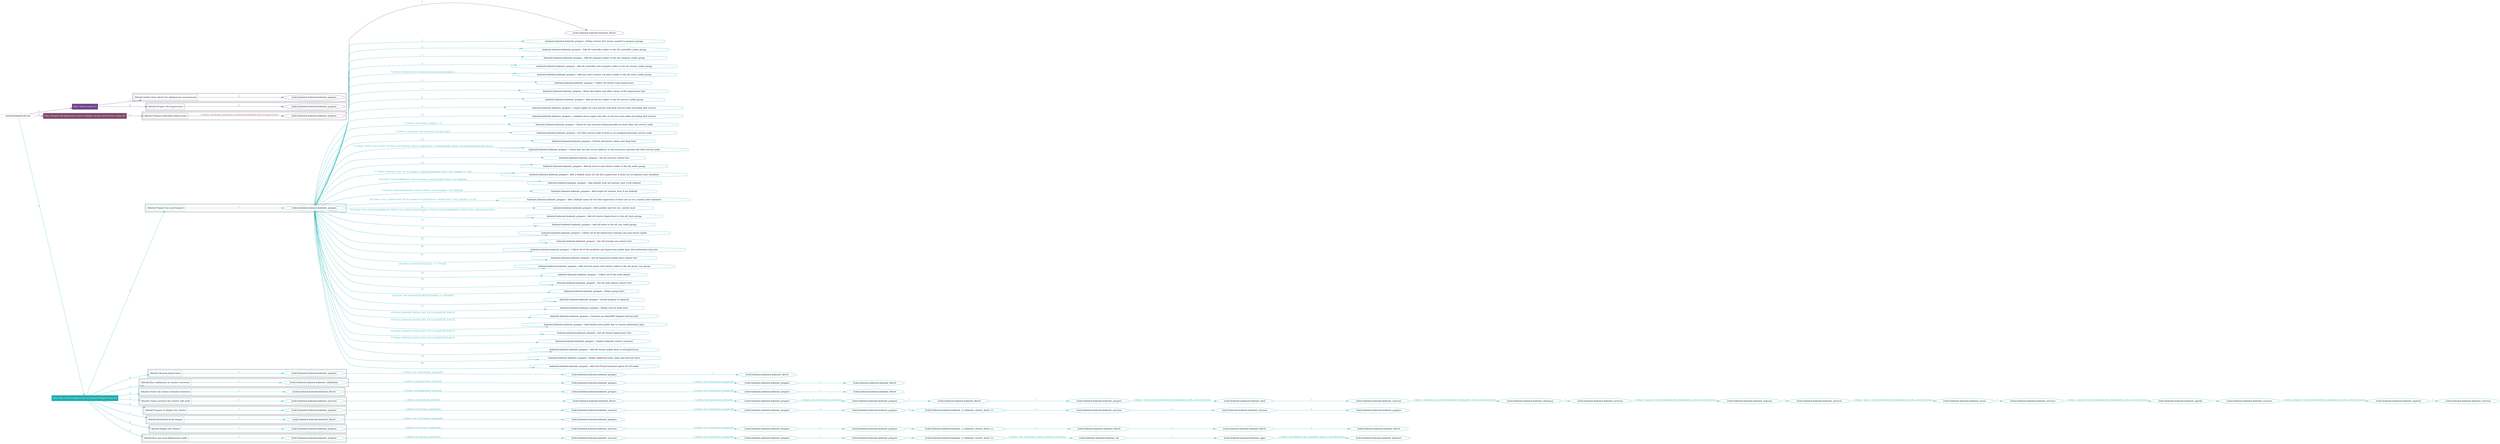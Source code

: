 digraph {
	graph [concentrate=true ordering=in rankdir=LR ratio=fill]
	edge [esep=5 sep=10]
	"kubeinit/playbook.yml" [id=root_node style=dotted]
	play_8d98dbed [label="Play: Initial setup (1)" color="#704389" fontcolor="#ffffff" id=play_8d98dbed shape=box style=filled tooltip=localhost]
	"kubeinit/playbook.yml" -> play_8d98dbed [label="1 " color="#704389" fontcolor="#704389" id=edge_5c8c8601 labeltooltip="1 " tooltip="1 "]
	subgraph "kubeinit.kubeinit.kubeinit_prepare" {
		role_be135ffc [label="[role] kubeinit.kubeinit.kubeinit_prepare" color="#704389" id=role_be135ffc tooltip="kubeinit.kubeinit.kubeinit_prepare"]
	}
	subgraph "kubeinit.kubeinit.kubeinit_prepare" {
		role_037414aa [label="[role] kubeinit.kubeinit.kubeinit_prepare" color="#704389" id=role_037414aa tooltip="kubeinit.kubeinit.kubeinit_prepare"]
	}
	subgraph "Play: Initial setup (1)" {
		play_8d98dbed -> block_7a3b5a49 [label=1 color="#704389" fontcolor="#704389" id=edge_d7f34fc8 labeltooltip=1 tooltip=1]
		subgraph cluster_block_7a3b5a49 {
			block_7a3b5a49 [label="[block] Gather facts about the deployment environment" color="#704389" id=block_7a3b5a49 labeltooltip="Gather facts about the deployment environment" shape=box tooltip="Gather facts about the deployment environment"]
			block_7a3b5a49 -> role_be135ffc [label="1 " color="#704389" fontcolor="#704389" id=edge_f761cebc labeltooltip="1 " tooltip="1 "]
		}
		play_8d98dbed -> block_e4ccd9d8 [label=2 color="#704389" fontcolor="#704389" id=edge_771ed66c labeltooltip=2 tooltip=2]
		subgraph cluster_block_e4ccd9d8 {
			block_e4ccd9d8 [label="[block] Prepare the hypervisors" color="#704389" id=block_e4ccd9d8 labeltooltip="Prepare the hypervisors" shape=box tooltip="Prepare the hypervisors"]
			block_e4ccd9d8 -> role_037414aa [label="1 " color="#704389" fontcolor="#704389" id=edge_73d48e00 labeltooltip="1 " tooltip="1 "]
		}
	}
	play_45ca725b [label="Play: Prepare all hypervisor hosts to deploy service and cluster nodes (0)" color="#83496c" fontcolor="#ffffff" id=play_45ca725b shape=box style=filled tooltip="Play: Prepare all hypervisor hosts to deploy service and cluster nodes (0)"]
	"kubeinit/playbook.yml" -> play_45ca725b [label="2 " color="#83496c" fontcolor="#83496c" id=edge_fc6b2bfb labeltooltip="2 " tooltip="2 "]
	subgraph "kubeinit.kubeinit.kubeinit_libvirt" {
		role_cb87c085 [label="[role] kubeinit.kubeinit.kubeinit_libvirt" color="#83496c" id=role_cb87c085 tooltip="kubeinit.kubeinit.kubeinit_libvirt"]
	}
	subgraph "kubeinit.kubeinit.kubeinit_prepare" {
		role_be77a83b [label="[role] kubeinit.kubeinit.kubeinit_prepare" color="#83496c" id=role_be77a83b tooltip="kubeinit.kubeinit.kubeinit_prepare"]
		role_be77a83b -> role_cb87c085 [label="1 " color="#83496c" fontcolor="#83496c" id=edge_a68fd7cc labeltooltip="1 " tooltip="1 "]
	}
	subgraph "Play: Prepare all hypervisor hosts to deploy service and cluster nodes (0)" {
		play_45ca725b -> block_168b82dc [label=1 color="#83496c" fontcolor="#83496c" id=edge_28498991 labeltooltip=1 tooltip=1]
		subgraph cluster_block_168b82dc {
			block_168b82dc [label="[block] Prepare individual hypervisors" color="#83496c" id=block_168b82dc labeltooltip="Prepare individual hypervisors" shape=box tooltip="Prepare individual hypervisors"]
			block_168b82dc -> role_be77a83b [label="1 [when: inventory_hostname in hostvars['kubeinit-facts'].hypervisors]" color="#83496c" fontcolor="#83496c" id=edge_187b4c59 labeltooltip="1 [when: inventory_hostname in hostvars['kubeinit-facts'].hypervisors]" tooltip="1 [when: inventory_hostname in hostvars['kubeinit-facts'].hypervisors]"]
		}
	}
	play_22281683 [label="Play: Run cluster deployment on prepared hypervisors (1)" color="#1eaeae" fontcolor="#ffffff" id=play_22281683 shape=box style=filled tooltip=localhost]
	"kubeinit/playbook.yml" -> play_22281683 [label="3 " color="#1eaeae" fontcolor="#1eaeae" id=edge_59ca9156 labeltooltip="3 " tooltip="3 "]
	subgraph "kubeinit.kubeinit.kubeinit_prepare" {
		role_39c6ff7a [label="[role] kubeinit.kubeinit.kubeinit_prepare" color="#1eaeae" id=role_39c6ff7a tooltip="kubeinit.kubeinit.kubeinit_prepare"]
		task_a837a8ef [label="kubeinit.kubeinit.kubeinit_prepare : Define cluster fact names needed to prepare groups" color="#1eaeae" id=task_a837a8ef shape=octagon tooltip="kubeinit.kubeinit.kubeinit_prepare : Define cluster fact names needed to prepare groups"]
		role_39c6ff7a -> task_a837a8ef [label="1 " color="#1eaeae" fontcolor="#1eaeae" id=edge_3a184f9d labeltooltip="1 " tooltip="1 "]
		task_9d564392 [label="kubeinit.kubeinit.kubeinit_prepare : Add all controller nodes to the all_controller_nodes group" color="#1eaeae" id=task_9d564392 shape=octagon tooltip="kubeinit.kubeinit.kubeinit_prepare : Add all controller nodes to the all_controller_nodes group"]
		role_39c6ff7a -> task_9d564392 [label="2 " color="#1eaeae" fontcolor="#1eaeae" id=edge_948442ee labeltooltip="2 " tooltip="2 "]
		task_2c0b2155 [label="kubeinit.kubeinit.kubeinit_prepare : Add all compute nodes to the all_compute_nodes group" color="#1eaeae" id=task_2c0b2155 shape=octagon tooltip="kubeinit.kubeinit.kubeinit_prepare : Add all compute nodes to the all_compute_nodes group"]
		role_39c6ff7a -> task_2c0b2155 [label="3 " color="#1eaeae" fontcolor="#1eaeae" id=edge_c587c29e labeltooltip="3 " tooltip="3 "]
		task_4918ccb9 [label="kubeinit.kubeinit.kubeinit_prepare : Add all controller and compute nodes to the all_cluster_nodes group" color="#1eaeae" id=task_4918ccb9 shape=octagon tooltip="kubeinit.kubeinit.kubeinit_prepare : Add all controller and compute nodes to the all_cluster_nodes group"]
		role_39c6ff7a -> task_4918ccb9 [label="4 " color="#1eaeae" fontcolor="#1eaeae" id=edge_41e16556 labeltooltip="4 " tooltip="4 "]
		task_b28c17ee [label="kubeinit.kubeinit.kubeinit_prepare : Add any extra cluster vm guest nodes to the all_extra_nodes group" color="#1eaeae" id=task_b28c17ee shape=octagon tooltip="kubeinit.kubeinit.kubeinit_prepare : Add any extra cluster vm guest nodes to the all_extra_nodes group"]
		role_39c6ff7a -> task_b28c17ee [label="5 [when: kubeinit_cluster_distro in hostvars[item].distro]" color="#1eaeae" fontcolor="#1eaeae" id=edge_c3e4227e labeltooltip="5 [when: kubeinit_cluster_distro in hostvars[item].distro]" tooltip="5 [when: kubeinit_cluster_distro in hostvars[item].distro]"]
		task_3bfa7998 [label="kubeinit.kubeinit.kubeinit_prepare : Collect all cluster node hypervisors" color="#1eaeae" id=task_3bfa7998 shape=octagon tooltip="kubeinit.kubeinit.kubeinit_prepare : Collect all cluster node hypervisors"]
		role_39c6ff7a -> task_3bfa7998 [label="6 " color="#1eaeae" fontcolor="#1eaeae" id=edge_78ca0b8a labeltooltip="6 " tooltip="6 "]
		task_dc16b2ce [label="kubeinit.kubeinit.kubeinit_prepare : Show the before and after values of the hypervisors fact" color="#1eaeae" id=task_dc16b2ce shape=octagon tooltip="kubeinit.kubeinit.kubeinit_prepare : Show the before and after values of the hypervisors fact"]
		role_39c6ff7a -> task_dc16b2ce [label="7 " color="#1eaeae" fontcolor="#1eaeae" id=edge_942795aa labeltooltip="7 " tooltip="7 "]
		task_10d85d18 [label="kubeinit.kubeinit.kubeinit_prepare : Add all service nodes to the all_service_nodes group" color="#1eaeae" id=task_10d85d18 shape=octagon tooltip="kubeinit.kubeinit.kubeinit_prepare : Add all service nodes to the all_service_nodes group"]
		role_39c6ff7a -> task_10d85d18 [label="8 " color="#1eaeae" fontcolor="#1eaeae" id=edge_766de30f labeltooltip="8 " tooltip="8 "]
		task_4320040b [label="kubeinit.kubeinit.kubeinit_prepare : Create tuples for each service and each service node providing that service" color="#1eaeae" id=task_4320040b shape=octagon tooltip="kubeinit.kubeinit.kubeinit_prepare : Create tuples for each service and each service node providing that service"]
		role_39c6ff7a -> task_4320040b [label="9 " color="#1eaeae" fontcolor="#1eaeae" id=edge_925ee776 labeltooltip="9 " tooltip="9 "]
		task_6f90cf91 [label="kubeinit.kubeinit.kubeinit_prepare : Combine those tuples into dict of services and nodes providing that service" color="#1eaeae" id=task_6f90cf91 shape=octagon tooltip="kubeinit.kubeinit.kubeinit_prepare : Combine those tuples into dict of services and nodes providing that service"]
		role_39c6ff7a -> task_6f90cf91 [label="10 " color="#1eaeae" fontcolor="#1eaeae" id=edge_1bf8e81a labeltooltip="10 " tooltip="10 "]
		task_4bc0761d [label="kubeinit.kubeinit.kubeinit_prepare : Check for any services being provided on more than one service node" color="#1eaeae" id=task_4bc0761d shape=octagon tooltip="kubeinit.kubeinit.kubeinit_prepare : Check for any services being provided on more than one service node"]
		role_39c6ff7a -> task_4bc0761d [label="11 [when: item.value | length > 1]" color="#1eaeae" fontcolor="#1eaeae" id=edge_3c83b420 labeltooltip="11 [when: item.value | length > 1]" tooltip="11 [when: item.value | length > 1]"]
		task_0a60450d [label="kubeinit.kubeinit.kubeinit_prepare : Use first service node if there is no assigned provision service node" color="#1eaeae" id=task_0a60450d shape=octagon tooltip="kubeinit.kubeinit.kubeinit_prepare : Use first service node if there is no assigned provision service node"]
		role_39c6ff7a -> task_0a60450d [label="12 [when: 'provision' not in cluster_services_dict]" color="#1eaeae" fontcolor="#1eaeae" id=edge_9a0d6955 labeltooltip="12 [when: 'provision' not in cluster_services_dict]" tooltip="12 [when: 'provision' not in cluster_services_dict]"]
		task_a615a5a3 [label="kubeinit.kubeinit.kubeinit_prepare : Flatten dictionary values into final form" color="#1eaeae" id=task_a615a5a3 shape=octagon tooltip="kubeinit.kubeinit.kubeinit_prepare : Flatten dictionary values into final form"]
		role_39c6ff7a -> task_a615a5a3 [label="13 " color="#1eaeae" fontcolor="#1eaeae" id=edge_04a7176b labeltooltip="13 " tooltip="13 "]
		task_ffab2c15 [label="kubeinit.kubeinit.kubeinit_prepare : Check that the dns server address in the inventory matches the bind service node" color="#1eaeae" id=task_ffab2c15 shape=octagon tooltip="kubeinit.kubeinit.kubeinit_prepare : Check that the dns server address in the inventory matches the bind service node"]
		role_39c6ff7a -> task_ffab2c15 [label="14 [when: 'bind' in all_cluster_services and kubeinit_cluster_nameserver != hostvars[all_cluster_services['bind']].ansible_host]" color="#1eaeae" fontcolor="#1eaeae" id=edge_0ef3a467 labeltooltip="14 [when: 'bind' in all_cluster_services and kubeinit_cluster_nameserver != hostvars[all_cluster_services['bind']].ansible_host]" tooltip="14 [when: 'bind' in all_cluster_services and kubeinit_cluster_nameserver != hostvars[all_cluster_services['bind']].ansible_host]"]
		task_3bf5867a [label="kubeinit.kubeinit.kubeinit_prepare : Set all services cluster fact" color="#1eaeae" id=task_3bf5867a shape=octagon tooltip="kubeinit.kubeinit.kubeinit_prepare : Set all services cluster fact"]
		role_39c6ff7a -> task_3bf5867a [label="15 " color="#1eaeae" fontcolor="#1eaeae" id=edge_ff578b4f labeltooltip="15 " tooltip="15 "]
		task_68d2b24b [label="kubeinit.kubeinit.kubeinit_prepare : Add all service and cluster nodes to the all_nodes group" color="#1eaeae" id=task_68d2b24b shape=octagon tooltip="kubeinit.kubeinit.kubeinit_prepare : Add all service and cluster nodes to the all_nodes group"]
		role_39c6ff7a -> task_68d2b24b [label="16 " color="#1eaeae" fontcolor="#1eaeae" id=edge_9f368aca labeltooltip="16 " tooltip="16 "]
		task_46ea7eb2 [label="kubeinit.kubeinit.kubeinit_prepare : Add a default entry for the first hypervisor if there are no bastion_host members" color="#1eaeae" id=task_46ea7eb2 shape=octagon tooltip="kubeinit.kubeinit.kubeinit_prepare : Add a default entry for the first hypervisor if there are no bastion_host members"]
		role_39c6ff7a -> task_46ea7eb2 [label="17 [when: ('bastion_host' not in groups) or ((groups['bastion_host'] | list | length) == 0)]" color="#1eaeae" fontcolor="#1eaeae" id=edge_841dd7b4 labeltooltip="17 [when: ('bastion_host' not in groups) or ((groups['bastion_host'] | list | length) == 0)]" tooltip="17 [when: ('bastion_host' not in groups) or ((groups['bastion_host'] | list | length) == 0)]"]
		task_03fb1f4c [label="kubeinit.kubeinit.kubeinit_prepare : Add ansible_host for bastion_host if not defined" color="#1eaeae" id=task_03fb1f4c shape=octagon tooltip="kubeinit.kubeinit.kubeinit_prepare : Add ansible_host for bastion_host if not defined"]
		role_39c6ff7a -> task_03fb1f4c [label="18 [when: hostvars[kubeinit_cluster_bastion_name].ansible_host is not defined]" color="#1eaeae" fontcolor="#1eaeae" id=edge_7ceeb856 labeltooltip="18 [when: hostvars[kubeinit_cluster_bastion_name].ansible_host is not defined]" tooltip="18 [when: hostvars[kubeinit_cluster_bastion_name].ansible_host is not defined]"]
		task_20ed2bf3 [label="kubeinit.kubeinit.kubeinit_prepare : Add target for bastion_host if not defined" color="#1eaeae" id=task_20ed2bf3 shape=octagon tooltip="kubeinit.kubeinit.kubeinit_prepare : Add target for bastion_host if not defined"]
		role_39c6ff7a -> task_20ed2bf3 [label="19 [when: hostvars[kubeinit_cluster_bastion_name].target is not defined]" color="#1eaeae" fontcolor="#1eaeae" id=edge_98f4bfce labeltooltip="19 [when: hostvars[kubeinit_cluster_bastion_name].target is not defined]" tooltip="19 [when: hostvars[kubeinit_cluster_bastion_name].target is not defined]"]
		task_6d020d17 [label="kubeinit.kubeinit.kubeinit_prepare : Add a default entry for the first hypervisor if there are no ovn_central_host members" color="#1eaeae" id=task_6d020d17 shape=octagon tooltip="kubeinit.kubeinit.kubeinit_prepare : Add a default entry for the first hypervisor if there are no ovn_central_host members"]
		role_39c6ff7a -> task_6d020d17 [label="20 [when: ('ovn_central_host' not in groups) or ((groups['ovn_central_host'] | list | length) == 0)]" color="#1eaeae" fontcolor="#1eaeae" id=edge_de20d37d labeltooltip="20 [when: ('ovn_central_host' not in groups) or ((groups['ovn_central_host'] | list | length) == 0)]" tooltip="20 [when: ('ovn_central_host' not in groups) or ((groups['ovn_central_host'] | list | length) == 0)]"]
		task_d4e17b38 [label="kubeinit.kubeinit.kubeinit_prepare : Add ansible_host for ovn_central_host" color="#1eaeae" id=task_d4e17b38 shape=octagon tooltip="kubeinit.kubeinit.kubeinit_prepare : Add ansible_host for ovn_central_host"]
		role_39c6ff7a -> task_d4e17b38 [label="21 " color="#1eaeae" fontcolor="#1eaeae" id=edge_0b71a9da labeltooltip="21 " tooltip="21 "]
		task_ac223a9d [label="kubeinit.kubeinit.kubeinit_prepare : Add all cluster hypervisors to the all_hosts group" color="#1eaeae" id=task_ac223a9d shape=octagon tooltip="kubeinit.kubeinit.kubeinit_prepare : Add all cluster hypervisors to the all_hosts group"]
		role_39c6ff7a -> task_ac223a9d [label="22 [when: item in hostvars[kubeinit_cluster_ovn_central_name].target or item in hostvars[kubeinit_cluster_facts_name].hypervisors
]" color="#1eaeae" fontcolor="#1eaeae" id=edge_1dfd006d labeltooltip="22 [when: item in hostvars[kubeinit_cluster_ovn_central_name].target or item in hostvars[kubeinit_cluster_facts_name].hypervisors
]" tooltip="22 [when: item in hostvars[kubeinit_cluster_ovn_central_name].target or item in hostvars[kubeinit_cluster_facts_name].hypervisors
]"]
		task_c1f0ffb1 [label="kubeinit.kubeinit.kubeinit_prepare : Add all hosts to the all_ovn_hosts group" color="#1eaeae" id=task_c1f0ffb1 shape=octagon tooltip="kubeinit.kubeinit.kubeinit_prepare : Add all hosts to the all_ovn_hosts group"]
		role_39c6ff7a -> task_c1f0ffb1 [label="23 " color="#1eaeae" fontcolor="#1eaeae" id=edge_9d5b7f68 labeltooltip="23 " tooltip="23 "]
		task_b0199449 [label="kubeinit.kubeinit.kubeinit_prepare : Collect all of the hypervisor running vms into hv/vm tuples" color="#1eaeae" id=task_b0199449 shape=octagon tooltip="kubeinit.kubeinit.kubeinit_prepare : Collect all of the hypervisor running vms into hv/vm tuples"]
		role_39c6ff7a -> task_b0199449 [label="24 " color="#1eaeae" fontcolor="#1eaeae" id=edge_072596fc labeltooltip="24 " tooltip="24 "]
		task_bb08f935 [label="kubeinit.kubeinit.kubeinit_prepare : Set all running vms cluster fact" color="#1eaeae" id=task_bb08f935 shape=octagon tooltip="kubeinit.kubeinit.kubeinit_prepare : Set all running vms cluster fact"]
		role_39c6ff7a -> task_bb08f935 [label="25 " color="#1eaeae" fontcolor="#1eaeae" id=edge_272749fc labeltooltip="25 " tooltip="25 "]
		task_57d1b782 [label="kubeinit.kubeinit.kubeinit_prepare : Collect all of the localhost and hypervisor public keys into authorized_keys list" color="#1eaeae" id=task_57d1b782 shape=octagon tooltip="kubeinit.kubeinit.kubeinit_prepare : Collect all of the localhost and hypervisor public keys into authorized_keys list"]
		role_39c6ff7a -> task_57d1b782 [label="26 " color="#1eaeae" fontcolor="#1eaeae" id=edge_71e2b267 labeltooltip="26 " tooltip="26 "]
		task_6fb0af0a [label="kubeinit.kubeinit.kubeinit_prepare : Set all hypervisor public keys cluster fact" color="#1eaeae" id=task_6fb0af0a shape=octagon tooltip="kubeinit.kubeinit.kubeinit_prepare : Set all hypervisor public keys cluster fact"]
		role_39c6ff7a -> task_6fb0af0a [label="27 " color="#1eaeae" fontcolor="#1eaeae" id=edge_152f673d labeltooltip="27 " tooltip="27 "]
		task_1b45f291 [label="kubeinit.kubeinit.kubeinit_prepare : Add services guest and cluster nodes to the all_guest_vms group" color="#1eaeae" id=task_1b45f291 shape=octagon tooltip="kubeinit.kubeinit.kubeinit_prepare : Add services guest and cluster nodes to the all_guest_vms group"]
		role_39c6ff7a -> task_1b45f291 [label="28 [when: hostvars[item].type == 'virtual']" color="#1eaeae" fontcolor="#1eaeae" id=edge_8341806b labeltooltip="28 [when: hostvars[item].type == 'virtual']" tooltip="28 [when: hostvars[item].type == 'virtual']"]
		task_b7be231f [label="kubeinit.kubeinit.kubeinit_prepare : Collect all of the node aliases" color="#1eaeae" id=task_b7be231f shape=octagon tooltip="kubeinit.kubeinit.kubeinit_prepare : Collect all of the node aliases"]
		role_39c6ff7a -> task_b7be231f [label="29 " color="#1eaeae" fontcolor="#1eaeae" id=edge_22f0529e labeltooltip="29 " tooltip="29 "]
		task_cc92db36 [label="kubeinit.kubeinit.kubeinit_prepare : Set all node aliases cluster fact" color="#1eaeae" id=task_cc92db36 shape=octagon tooltip="kubeinit.kubeinit.kubeinit_prepare : Set all node aliases cluster fact"]
		role_39c6ff7a -> task_cc92db36 [label="30 " color="#1eaeae" fontcolor="#1eaeae" id=edge_10ca3e4d labeltooltip="30 " tooltip="30 "]
		task_22f0528e [label="kubeinit.kubeinit.kubeinit_prepare : Define group facts" color="#1eaeae" id=task_22f0528e shape=octagon tooltip="kubeinit.kubeinit.kubeinit_prepare : Define group facts"]
		role_39c6ff7a -> task_22f0528e [label="31 " color="#1eaeae" fontcolor="#1eaeae" id=edge_78856cc8 labeltooltip="31 " tooltip="31 "]
		task_151f3525 [label="kubeinit.kubeinit.kubeinit_prepare : Install podman if required" color="#1eaeae" id=task_151f3525 shape=octagon tooltip="kubeinit.kubeinit.kubeinit_prepare : Install podman if required"]
		role_39c6ff7a -> task_151f3525 [label="32 [when: not hostvars['localhost'].podman_is_installed]" color="#1eaeae" fontcolor="#1eaeae" id=edge_f2a2b4de labeltooltip="32 [when: not hostvars['localhost'].podman_is_installed]" tooltip="32 [when: not hostvars['localhost'].podman_is_installed]"]
		task_a7d30d01 [label="kubeinit.kubeinit.kubeinit_prepare : Define service node facts" color="#1eaeae" id=task_a7d30d01 shape=octagon tooltip="kubeinit.kubeinit.kubeinit_prepare : Define service node facts"]
		role_39c6ff7a -> task_a7d30d01 [label="33 " color="#1eaeae" fontcolor="#1eaeae" id=edge_55e29e2e labeltooltip="33 " tooltip="33 "]
		task_54e14b60 [label="kubeinit.kubeinit.kubeinit_prepare : Generate an OpenSSH keypair bastion host" color="#1eaeae" id=task_54e14b60 shape=octagon tooltip="kubeinit.kubeinit.kubeinit_prepare : Generate an OpenSSH keypair bastion host"]
		role_39c6ff7a -> task_54e14b60 [label="34 [when: kubeinit_bastion_host not in groups['all_hosts']]" color="#1eaeae" fontcolor="#1eaeae" id=edge_0bd93ea9 labeltooltip="34 [when: kubeinit_bastion_host not in groups['all_hosts']]" tooltip="34 [when: kubeinit_bastion_host not in groups['all_hosts']]"]
		task_6b7e5fc5 [label="kubeinit.kubeinit.kubeinit_prepare : Add bastion host public key to cluster authorized_keys" color="#1eaeae" id=task_6b7e5fc5 shape=octagon tooltip="kubeinit.kubeinit.kubeinit_prepare : Add bastion host public key to cluster authorized_keys"]
		role_39c6ff7a -> task_6b7e5fc5 [label="35 [when: kubeinit_bastion_host not in groups['all_hosts']]" color="#1eaeae" fontcolor="#1eaeae" id=edge_6af877b4 labeltooltip="35 [when: kubeinit_bastion_host not in groups['all_hosts']]" tooltip="35 [when: kubeinit_bastion_host not in groups['all_hosts']]"]
		task_6ff2057b [label="kubeinit.kubeinit.kubeinit_prepare : Set all cluster hypervisors fact" color="#1eaeae" id=task_6ff2057b shape=octagon tooltip="kubeinit.kubeinit.kubeinit_prepare : Set all cluster hypervisors fact"]
		role_39c6ff7a -> task_6ff2057b [label="36 [when: kubeinit_bastion_host not in groups['all_hosts']]" color="#1eaeae" fontcolor="#1eaeae" id=edge_293b5207 labeltooltip="36 [when: kubeinit_bastion_host not in groups['all_hosts']]" tooltip="36 [when: kubeinit_bastion_host not in groups['all_hosts']]"]
		task_5fdd2fe1 [label="kubeinit.kubeinit.kubeinit_prepare : Update kubeinit_cluster_hostvars" color="#1eaeae" id=task_5fdd2fe1 shape=octagon tooltip="kubeinit.kubeinit.kubeinit_prepare : Update kubeinit_cluster_hostvars"]
		role_39c6ff7a -> task_5fdd2fe1 [label="37 [when: kubeinit_bastion_host not in groups['all_hosts']]" color="#1eaeae" fontcolor="#1eaeae" id=edge_095754f7 labeltooltip="37 [when: kubeinit_bastion_host not in groups['all_hosts']]" tooltip="37 [when: kubeinit_bastion_host not in groups['all_hosts']]"]
		task_14528436 [label="kubeinit.kubeinit.kubeinit_prepare : Add all cluster public keys to all hypervisors" color="#1eaeae" id=task_14528436 shape=octagon tooltip="kubeinit.kubeinit.kubeinit_prepare : Add all cluster public keys to all hypervisors"]
		role_39c6ff7a -> task_14528436 [label="38 " color="#1eaeae" fontcolor="#1eaeae" id=edge_ab1289d6 labeltooltip="38 " tooltip="38 "]
		task_15f9758a [label="kubeinit.kubeinit.kubeinit_prepare : Define additional host, node and services facts" color="#1eaeae" id=task_15f9758a shape=octagon tooltip="kubeinit.kubeinit.kubeinit_prepare : Define additional host, node and services facts"]
		role_39c6ff7a -> task_15f9758a [label="39 " color="#1eaeae" fontcolor="#1eaeae" id=edge_95dffa70 labeltooltip="39 " tooltip="39 "]
		task_c84ab7fa [label="kubeinit.kubeinit.kubeinit_prepare : Add ssh ProxyCommand option for all nodes" color="#1eaeae" id=task_c84ab7fa shape=octagon tooltip="kubeinit.kubeinit.kubeinit_prepare : Add ssh ProxyCommand option for all nodes"]
		role_39c6ff7a -> task_c84ab7fa [label="40 " color="#1eaeae" fontcolor="#1eaeae" id=edge_9227e33b labeltooltip="40 " tooltip="40 "]
	}
	subgraph "kubeinit.kubeinit.kubeinit_libvirt" {
		role_6103ce5b [label="[role] kubeinit.kubeinit.kubeinit_libvirt" color="#1eaeae" id=role_6103ce5b tooltip="kubeinit.kubeinit.kubeinit_libvirt"]
	}
	subgraph "kubeinit.kubeinit.kubeinit_prepare" {
		role_34e5ec41 [label="[role] kubeinit.kubeinit.kubeinit_prepare" color="#1eaeae" id=role_34e5ec41 tooltip="kubeinit.kubeinit.kubeinit_prepare"]
		role_34e5ec41 -> role_6103ce5b [label="1 " color="#1eaeae" fontcolor="#1eaeae" id=edge_0a15cc47 labeltooltip="1 " tooltip="1 "]
	}
	subgraph "kubeinit.kubeinit.kubeinit_prepare" {
		role_9a064fad [label="[role] kubeinit.kubeinit.kubeinit_prepare" color="#1eaeae" id=role_9a064fad tooltip="kubeinit.kubeinit.kubeinit_prepare"]
		role_9a064fad -> role_34e5ec41 [label="1 [when: not environment_prepared]" color="#1eaeae" fontcolor="#1eaeae" id=edge_203e60fb labeltooltip="1 [when: not environment_prepared]" tooltip="1 [when: not environment_prepared]"]
	}
	subgraph "kubeinit.kubeinit.kubeinit_libvirt" {
		role_2826809e [label="[role] kubeinit.kubeinit.kubeinit_libvirt" color="#1eaeae" id=role_2826809e tooltip="kubeinit.kubeinit.kubeinit_libvirt"]
	}
	subgraph "kubeinit.kubeinit.kubeinit_prepare" {
		role_413543f1 [label="[role] kubeinit.kubeinit.kubeinit_prepare" color="#1eaeae" id=role_413543f1 tooltip="kubeinit.kubeinit.kubeinit_prepare"]
		role_413543f1 -> role_2826809e [label="1 " color="#1eaeae" fontcolor="#1eaeae" id=edge_8cb2d3fb labeltooltip="1 " tooltip="1 "]
	}
	subgraph "kubeinit.kubeinit.kubeinit_prepare" {
		role_eb585496 [label="[role] kubeinit.kubeinit.kubeinit_prepare" color="#1eaeae" id=role_eb585496 tooltip="kubeinit.kubeinit.kubeinit_prepare"]
		role_eb585496 -> role_413543f1 [label="1 [when: not environment_prepared]" color="#1eaeae" fontcolor="#1eaeae" id=edge_98cbf7f1 labeltooltip="1 [when: not environment_prepared]" tooltip="1 [when: not environment_prepared]"]
	}
	subgraph "kubeinit.kubeinit.kubeinit_validations" {
		role_8c489fd0 [label="[role] kubeinit.kubeinit.kubeinit_validations" color="#1eaeae" id=role_8c489fd0 tooltip="kubeinit.kubeinit.kubeinit_validations"]
		role_8c489fd0 -> role_eb585496 [label="1 [when: not hypervisors_cleaned]" color="#1eaeae" fontcolor="#1eaeae" id=edge_669ff240 labeltooltip="1 [when: not hypervisors_cleaned]" tooltip="1 [when: not hypervisors_cleaned]"]
	}
	subgraph "kubeinit.kubeinit.kubeinit_libvirt" {
		role_77c92245 [label="[role] kubeinit.kubeinit.kubeinit_libvirt" color="#1eaeae" id=role_77c92245 tooltip="kubeinit.kubeinit.kubeinit_libvirt"]
	}
	subgraph "kubeinit.kubeinit.kubeinit_prepare" {
		role_f3d05b42 [label="[role] kubeinit.kubeinit.kubeinit_prepare" color="#1eaeae" id=role_f3d05b42 tooltip="kubeinit.kubeinit.kubeinit_prepare"]
		role_f3d05b42 -> role_77c92245 [label="1 " color="#1eaeae" fontcolor="#1eaeae" id=edge_31133951 labeltooltip="1 " tooltip="1 "]
	}
	subgraph "kubeinit.kubeinit.kubeinit_prepare" {
		role_d3e62bc1 [label="[role] kubeinit.kubeinit.kubeinit_prepare" color="#1eaeae" id=role_d3e62bc1 tooltip="kubeinit.kubeinit.kubeinit_prepare"]
		role_d3e62bc1 -> role_f3d05b42 [label="1 [when: not environment_prepared]" color="#1eaeae" fontcolor="#1eaeae" id=edge_09379e47 labeltooltip="1 [when: not environment_prepared]" tooltip="1 [when: not environment_prepared]"]
	}
	subgraph "kubeinit.kubeinit.kubeinit_libvirt" {
		role_c7a92743 [label="[role] kubeinit.kubeinit.kubeinit_libvirt" color="#1eaeae" id=role_c7a92743 tooltip="kubeinit.kubeinit.kubeinit_libvirt"]
		role_c7a92743 -> role_d3e62bc1 [label="1 [when: not hypervisors_cleaned]" color="#1eaeae" fontcolor="#1eaeae" id=edge_0eea10b4 labeltooltip="1 [when: not hypervisors_cleaned]" tooltip="1 [when: not hypervisors_cleaned]"]
	}
	subgraph "kubeinit.kubeinit.kubeinit_services" {
		role_b60c18a4 [label="[role] kubeinit.kubeinit.kubeinit_services" color="#1eaeae" id=role_b60c18a4 tooltip="kubeinit.kubeinit.kubeinit_services"]
	}
	subgraph "kubeinit.kubeinit.kubeinit_registry" {
		role_14ecb651 [label="[role] kubeinit.kubeinit.kubeinit_registry" color="#1eaeae" id=role_14ecb651 tooltip="kubeinit.kubeinit.kubeinit_registry"]
		role_14ecb651 -> role_b60c18a4 [label="1 " color="#1eaeae" fontcolor="#1eaeae" id=edge_83b58dbe labeltooltip="1 " tooltip="1 "]
	}
	subgraph "kubeinit.kubeinit.kubeinit_services" {
		role_51c29767 [label="[role] kubeinit.kubeinit.kubeinit_services" color="#1eaeae" id=role_51c29767 tooltip="kubeinit.kubeinit.kubeinit_services"]
		role_51c29767 -> role_14ecb651 [label="1 [when: 'registry' in hostvars[kubeinit_deployment_node_name].services]" color="#1eaeae" fontcolor="#1eaeae" id=edge_80dfbec8 labeltooltip="1 [when: 'registry' in hostvars[kubeinit_deployment_node_name].services]" tooltip="1 [when: 'registry' in hostvars[kubeinit_deployment_node_name].services]"]
	}
	subgraph "kubeinit.kubeinit.kubeinit_apache" {
		role_eda926f9 [label="[role] kubeinit.kubeinit.kubeinit_apache" color="#1eaeae" id=role_eda926f9 tooltip="kubeinit.kubeinit.kubeinit_apache"]
		role_eda926f9 -> role_51c29767 [label="1 " color="#1eaeae" fontcolor="#1eaeae" id=edge_42fa459e labeltooltip="1 " tooltip="1 "]
	}
	subgraph "kubeinit.kubeinit.kubeinit_services" {
		role_6942a287 [label="[role] kubeinit.kubeinit.kubeinit_services" color="#1eaeae" id=role_6942a287 tooltip="kubeinit.kubeinit.kubeinit_services"]
		role_6942a287 -> role_eda926f9 [label="1 [when: 'apache' in hostvars[kubeinit_deployment_node_name].services]" color="#1eaeae" fontcolor="#1eaeae" id=edge_fb1acc99 labeltooltip="1 [when: 'apache' in hostvars[kubeinit_deployment_node_name].services]" tooltip="1 [when: 'apache' in hostvars[kubeinit_deployment_node_name].services]"]
	}
	subgraph "kubeinit.kubeinit.kubeinit_nexus" {
		role_26a8663e [label="[role] kubeinit.kubeinit.kubeinit_nexus" color="#1eaeae" id=role_26a8663e tooltip="kubeinit.kubeinit.kubeinit_nexus"]
		role_26a8663e -> role_6942a287 [label="1 " color="#1eaeae" fontcolor="#1eaeae" id=edge_11d0c39d labeltooltip="1 " tooltip="1 "]
	}
	subgraph "kubeinit.kubeinit.kubeinit_services" {
		role_a133e2b8 [label="[role] kubeinit.kubeinit.kubeinit_services" color="#1eaeae" id=role_a133e2b8 tooltip="kubeinit.kubeinit.kubeinit_services"]
		role_a133e2b8 -> role_26a8663e [label="1 [when: 'nexus' in hostvars[kubeinit_deployment_node_name].services]" color="#1eaeae" fontcolor="#1eaeae" id=edge_3113929f labeltooltip="1 [when: 'nexus' in hostvars[kubeinit_deployment_node_name].services]" tooltip="1 [when: 'nexus' in hostvars[kubeinit_deployment_node_name].services]"]
	}
	subgraph "kubeinit.kubeinit.kubeinit_haproxy" {
		role_e6c0a78a [label="[role] kubeinit.kubeinit.kubeinit_haproxy" color="#1eaeae" id=role_e6c0a78a tooltip="kubeinit.kubeinit.kubeinit_haproxy"]
		role_e6c0a78a -> role_a133e2b8 [label="1 " color="#1eaeae" fontcolor="#1eaeae" id=edge_a9a2222b labeltooltip="1 " tooltip="1 "]
	}
	subgraph "kubeinit.kubeinit.kubeinit_services" {
		role_74bd2315 [label="[role] kubeinit.kubeinit.kubeinit_services" color="#1eaeae" id=role_74bd2315 tooltip="kubeinit.kubeinit.kubeinit_services"]
		role_74bd2315 -> role_e6c0a78a [label="1 [when: 'haproxy' in hostvars[kubeinit_deployment_node_name].services]" color="#1eaeae" fontcolor="#1eaeae" id=edge_f19124b9 labeltooltip="1 [when: 'haproxy' in hostvars[kubeinit_deployment_node_name].services]" tooltip="1 [when: 'haproxy' in hostvars[kubeinit_deployment_node_name].services]"]
	}
	subgraph "kubeinit.kubeinit.kubeinit_dnsmasq" {
		role_ee2c83ee [label="[role] kubeinit.kubeinit.kubeinit_dnsmasq" color="#1eaeae" id=role_ee2c83ee tooltip="kubeinit.kubeinit.kubeinit_dnsmasq"]
		role_ee2c83ee -> role_74bd2315 [label="1 " color="#1eaeae" fontcolor="#1eaeae" id=edge_a879b5b7 labeltooltip="1 " tooltip="1 "]
	}
	subgraph "kubeinit.kubeinit.kubeinit_services" {
		role_bbfad4cc [label="[role] kubeinit.kubeinit.kubeinit_services" color="#1eaeae" id=role_bbfad4cc tooltip="kubeinit.kubeinit.kubeinit_services"]
		role_bbfad4cc -> role_ee2c83ee [label="1 [when: 'dnsmasq' in hostvars[kubeinit_deployment_node_name].services]" color="#1eaeae" fontcolor="#1eaeae" id=edge_1aacdbb7 labeltooltip="1 [when: 'dnsmasq' in hostvars[kubeinit_deployment_node_name].services]" tooltip="1 [when: 'dnsmasq' in hostvars[kubeinit_deployment_node_name].services]"]
	}
	subgraph "kubeinit.kubeinit.kubeinit_bind" {
		role_4e3226f1 [label="[role] kubeinit.kubeinit.kubeinit_bind" color="#1eaeae" id=role_4e3226f1 tooltip="kubeinit.kubeinit.kubeinit_bind"]
		role_4e3226f1 -> role_bbfad4cc [label="1 " color="#1eaeae" fontcolor="#1eaeae" id=edge_67660d4e labeltooltip="1 " tooltip="1 "]
	}
	subgraph "kubeinit.kubeinit.kubeinit_prepare" {
		role_5377e43c [label="[role] kubeinit.kubeinit.kubeinit_prepare" color="#1eaeae" id=role_5377e43c tooltip="kubeinit.kubeinit.kubeinit_prepare"]
		role_5377e43c -> role_4e3226f1 [label="1 [when: 'bind' in hostvars[kubeinit_deployment_node_name].services]" color="#1eaeae" fontcolor="#1eaeae" id=edge_18c3c208 labeltooltip="1 [when: 'bind' in hostvars[kubeinit_deployment_node_name].services]" tooltip="1 [when: 'bind' in hostvars[kubeinit_deployment_node_name].services]"]
	}
	subgraph "kubeinit.kubeinit.kubeinit_libvirt" {
		role_c94ed4aa [label="[role] kubeinit.kubeinit.kubeinit_libvirt" color="#1eaeae" id=role_c94ed4aa tooltip="kubeinit.kubeinit.kubeinit_libvirt"]
		role_c94ed4aa -> role_5377e43c [label="1 " color="#1eaeae" fontcolor="#1eaeae" id=edge_2db9df94 labeltooltip="1 " tooltip="1 "]
	}
	subgraph "kubeinit.kubeinit.kubeinit_prepare" {
		role_2c582187 [label="[role] kubeinit.kubeinit.kubeinit_prepare" color="#1eaeae" id=role_2c582187 tooltip="kubeinit.kubeinit.kubeinit_prepare"]
		role_2c582187 -> role_c94ed4aa [label="1 " color="#1eaeae" fontcolor="#1eaeae" id=edge_84467e9f labeltooltip="1 " tooltip="1 "]
	}
	subgraph "kubeinit.kubeinit.kubeinit_prepare" {
		role_9bede7ee [label="[role] kubeinit.kubeinit.kubeinit_prepare" color="#1eaeae" id=role_9bede7ee tooltip="kubeinit.kubeinit.kubeinit_prepare"]
		role_9bede7ee -> role_2c582187 [label="1 [when: not environment_prepared]" color="#1eaeae" fontcolor="#1eaeae" id=edge_47aaa03a labeltooltip="1 [when: not environment_prepared]" tooltip="1 [when: not environment_prepared]"]
	}
	subgraph "kubeinit.kubeinit.kubeinit_libvirt" {
		role_1795ca26 [label="[role] kubeinit.kubeinit.kubeinit_libvirt" color="#1eaeae" id=role_1795ca26 tooltip="kubeinit.kubeinit.kubeinit_libvirt"]
		role_1795ca26 -> role_9bede7ee [label="1 [when: not hypervisors_cleaned]" color="#1eaeae" fontcolor="#1eaeae" id=edge_918447b0 labeltooltip="1 [when: not hypervisors_cleaned]" tooltip="1 [when: not hypervisors_cleaned]"]
	}
	subgraph "kubeinit.kubeinit.kubeinit_services" {
		role_3c097f55 [label="[role] kubeinit.kubeinit.kubeinit_services" color="#1eaeae" id=role_3c097f55 tooltip="kubeinit.kubeinit.kubeinit_services"]
		role_3c097f55 -> role_1795ca26 [label="1 [when: not network_created]" color="#1eaeae" fontcolor="#1eaeae" id=edge_1c851a7b labeltooltip="1 [when: not network_created]" tooltip="1 [when: not network_created]"]
	}
	subgraph "kubeinit.kubeinit.kubeinit_prepare" {
		role_d13d93ac [label="[role] kubeinit.kubeinit.kubeinit_prepare" color="#1eaeae" id=role_d13d93ac tooltip="kubeinit.kubeinit.kubeinit_prepare"]
	}
	subgraph "kubeinit.kubeinit.kubeinit_services" {
		role_74564178 [label="[role] kubeinit.kubeinit.kubeinit_services" color="#1eaeae" id=role_74564178 tooltip="kubeinit.kubeinit.kubeinit_services"]
		role_74564178 -> role_d13d93ac [label="1 " color="#1eaeae" fontcolor="#1eaeae" id=edge_1da9d23a labeltooltip="1 " tooltip="1 "]
	}
	subgraph "kubeinit.kubeinit.kubeinit_services" {
		role_b9ec76d1 [label="[role] kubeinit.kubeinit.kubeinit_services" color="#1eaeae" id=role_b9ec76d1 tooltip="kubeinit.kubeinit.kubeinit_services"]
		role_b9ec76d1 -> role_74564178 [label="1 " color="#1eaeae" fontcolor="#1eaeae" id=edge_112826f9 labeltooltip="1 " tooltip="1 "]
	}
	subgraph "kubeinit.kubeinit.kubeinit_{{ kubeinit_cluster_distro }}" {
		role_f2dfe161 [label="[role] kubeinit.kubeinit.kubeinit_{{ kubeinit_cluster_distro }}" color="#1eaeae" id=role_f2dfe161 tooltip="kubeinit.kubeinit.kubeinit_{{ kubeinit_cluster_distro }}"]
		role_f2dfe161 -> role_b9ec76d1 [label="1 " color="#1eaeae" fontcolor="#1eaeae" id=edge_203b0912 labeltooltip="1 " tooltip="1 "]
	}
	subgraph "kubeinit.kubeinit.kubeinit_prepare" {
		role_b178774e [label="[role] kubeinit.kubeinit.kubeinit_prepare" color="#1eaeae" id=role_b178774e tooltip="kubeinit.kubeinit.kubeinit_prepare"]
		role_b178774e -> role_f2dfe161 [label="1 " color="#1eaeae" fontcolor="#1eaeae" id=edge_bbc9fb4b labeltooltip="1 " tooltip="1 "]
	}
	subgraph "kubeinit.kubeinit.kubeinit_prepare" {
		role_2d634e16 [label="[role] kubeinit.kubeinit.kubeinit_prepare" color="#1eaeae" id=role_2d634e16 tooltip="kubeinit.kubeinit.kubeinit_prepare"]
		role_2d634e16 -> role_b178774e [label="1 " color="#1eaeae" fontcolor="#1eaeae" id=edge_a5ad976b labeltooltip="1 " tooltip="1 "]
	}
	subgraph "kubeinit.kubeinit.kubeinit_services" {
		role_5e65912c [label="[role] kubeinit.kubeinit.kubeinit_services" color="#1eaeae" id=role_5e65912c tooltip="kubeinit.kubeinit.kubeinit_services"]
		role_5e65912c -> role_2d634e16 [label="1 [when: not environment_prepared]" color="#1eaeae" fontcolor="#1eaeae" id=edge_1c83c108 labeltooltip="1 [when: not environment_prepared]" tooltip="1 [when: not environment_prepared]"]
	}
	subgraph "kubeinit.kubeinit.kubeinit_prepare" {
		role_0fb71ebb [label="[role] kubeinit.kubeinit.kubeinit_prepare" color="#1eaeae" id=role_0fb71ebb tooltip="kubeinit.kubeinit.kubeinit_prepare"]
		role_0fb71ebb -> role_5e65912c [label="1 [when: not services_prepared]" color="#1eaeae" fontcolor="#1eaeae" id=edge_a37b6e37 labeltooltip="1 [when: not services_prepared]" tooltip="1 [when: not services_prepared]"]
	}
	subgraph "kubeinit.kubeinit.kubeinit_prepare" {
		role_cabdc8bc [label="[role] kubeinit.kubeinit.kubeinit_prepare" color="#1eaeae" id=role_cabdc8bc tooltip="kubeinit.kubeinit.kubeinit_prepare"]
	}
	subgraph "kubeinit.kubeinit.kubeinit_libvirt" {
		role_d036ed9a [label="[role] kubeinit.kubeinit.kubeinit_libvirt" color="#1eaeae" id=role_d036ed9a tooltip="kubeinit.kubeinit.kubeinit_libvirt"]
		role_d036ed9a -> role_cabdc8bc [label="1 [when: not environment_prepared]" color="#1eaeae" fontcolor="#1eaeae" id=edge_e5c48c5c labeltooltip="1 [when: not environment_prepared]" tooltip="1 [when: not environment_prepared]"]
	}
	subgraph "kubeinit.kubeinit.kubeinit_libvirt" {
		role_e54bab80 [label="[role] kubeinit.kubeinit.kubeinit_libvirt" color="#1eaeae" id=role_e54bab80 tooltip="kubeinit.kubeinit.kubeinit_libvirt"]
	}
	subgraph "kubeinit.kubeinit.kubeinit_libvirt" {
		role_4f01323a [label="[role] kubeinit.kubeinit.kubeinit_libvirt" color="#1eaeae" id=role_4f01323a tooltip="kubeinit.kubeinit.kubeinit_libvirt"]
		role_4f01323a -> role_e54bab80 [label="1 " color="#1eaeae" fontcolor="#1eaeae" id=edge_c7e7c01f labeltooltip="1 " tooltip="1 "]
	}
	subgraph "kubeinit.kubeinit.kubeinit_libvirt" {
		role_7761a407 [label="[role] kubeinit.kubeinit.kubeinit_libvirt" color="#1eaeae" id=role_7761a407 tooltip="kubeinit.kubeinit.kubeinit_libvirt"]
		role_7761a407 -> role_4f01323a [label="1 " color="#1eaeae" fontcolor="#1eaeae" id=edge_2972c7e6 labeltooltip="1 " tooltip="1 "]
	}
	subgraph "kubeinit.kubeinit.kubeinit_{{ kubeinit_cluster_distro }}" {
		role_67316d12 [label="[role] kubeinit.kubeinit.kubeinit_{{ kubeinit_cluster_distro }}" color="#1eaeae" id=role_67316d12 tooltip="kubeinit.kubeinit.kubeinit_{{ kubeinit_cluster_distro }}"]
		role_67316d12 -> role_7761a407 [label="1 " color="#1eaeae" fontcolor="#1eaeae" id=edge_b6b74159 labeltooltip="1 " tooltip="1 "]
	}
	subgraph "kubeinit.kubeinit.kubeinit_prepare" {
		role_861b7da5 [label="[role] kubeinit.kubeinit.kubeinit_prepare" color="#1eaeae" id=role_861b7da5 tooltip="kubeinit.kubeinit.kubeinit_prepare"]
		role_861b7da5 -> role_67316d12 [label="1 " color="#1eaeae" fontcolor="#1eaeae" id=edge_bd1fffe0 labeltooltip="1 " tooltip="1 "]
	}
	subgraph "kubeinit.kubeinit.kubeinit_prepare" {
		role_27b9d94e [label="[role] kubeinit.kubeinit.kubeinit_prepare" color="#1eaeae" id=role_27b9d94e tooltip="kubeinit.kubeinit.kubeinit_prepare"]
		role_27b9d94e -> role_861b7da5 [label="1 " color="#1eaeae" fontcolor="#1eaeae" id=edge_e4f5044f labeltooltip="1 " tooltip="1 "]
	}
	subgraph "kubeinit.kubeinit.kubeinit_services" {
		role_7e6ae7c2 [label="[role] kubeinit.kubeinit.kubeinit_services" color="#1eaeae" id=role_7e6ae7c2 tooltip="kubeinit.kubeinit.kubeinit_services"]
		role_7e6ae7c2 -> role_27b9d94e [label="1 [when: not environment_prepared]" color="#1eaeae" fontcolor="#1eaeae" id=edge_5c825321 labeltooltip="1 [when: not environment_prepared]" tooltip="1 [when: not environment_prepared]"]
	}
	subgraph "kubeinit.kubeinit.kubeinit_prepare" {
		role_aaa17d24 [label="[role] kubeinit.kubeinit.kubeinit_prepare" color="#1eaeae" id=role_aaa17d24 tooltip="kubeinit.kubeinit.kubeinit_prepare"]
		role_aaa17d24 -> role_7e6ae7c2 [label="1 [when: not services_prepared]" color="#1eaeae" fontcolor="#1eaeae" id=edge_87cdfcb5 labeltooltip="1 [when: not services_prepared]" tooltip="1 [when: not services_prepared]"]
	}
	subgraph "kubeinit.kubeinit.kubeinit_kubevirt" {
		role_f0128562 [label="[role] kubeinit.kubeinit.kubeinit_kubevirt" color="#1eaeae" id=role_f0128562 tooltip="kubeinit.kubeinit.kubeinit_kubevirt"]
	}
	subgraph "kubeinit.kubeinit.kubeinit_apps" {
		role_397789d7 [label="[role] kubeinit.kubeinit.kubeinit_apps" color="#1eaeae" id=role_397789d7 tooltip="kubeinit.kubeinit.kubeinit_apps"]
		role_397789d7 -> role_f0128562 [label="1 [when: not kubeinit_okd_openshift_deploy | default(False)]" color="#1eaeae" fontcolor="#1eaeae" id=edge_c31774a9 labeltooltip="1 [when: not kubeinit_okd_openshift_deploy | default(False)]" tooltip="1 [when: not kubeinit_okd_openshift_deploy | default(False)]"]
	}
	subgraph "kubeinit.kubeinit.kubeinit_nfs" {
		role_aeee5f8b [label="[role] kubeinit.kubeinit.kubeinit_nfs" color="#1eaeae" id=role_aeee5f8b tooltip="kubeinit.kubeinit.kubeinit_nfs"]
		role_aeee5f8b -> role_397789d7 [label="1 " color="#1eaeae" fontcolor="#1eaeae" id=edge_63fba571 labeltooltip="1 " tooltip="1 "]
	}
	subgraph "kubeinit.kubeinit.kubeinit_{{ kubeinit_cluster_distro }}" {
		role_e1b6674a [label="[role] kubeinit.kubeinit.kubeinit_{{ kubeinit_cluster_distro }}" color="#1eaeae" id=role_e1b6674a tooltip="kubeinit.kubeinit.kubeinit_{{ kubeinit_cluster_distro }}"]
		role_e1b6674a -> role_aeee5f8b [label="1 [when: 'nfs' in kubeinit_cluster_hostvars.services]" color="#1eaeae" fontcolor="#1eaeae" id=edge_6fffcd47 labeltooltip="1 [when: 'nfs' in kubeinit_cluster_hostvars.services]" tooltip="1 [when: 'nfs' in kubeinit_cluster_hostvars.services]"]
	}
	subgraph "kubeinit.kubeinit.kubeinit_prepare" {
		role_46b4ef0c [label="[role] kubeinit.kubeinit.kubeinit_prepare" color="#1eaeae" id=role_46b4ef0c tooltip="kubeinit.kubeinit.kubeinit_prepare"]
		role_46b4ef0c -> role_e1b6674a [label="1 " color="#1eaeae" fontcolor="#1eaeae" id=edge_7d9a885c labeltooltip="1 " tooltip="1 "]
	}
	subgraph "kubeinit.kubeinit.kubeinit_prepare" {
		role_92f60922 [label="[role] kubeinit.kubeinit.kubeinit_prepare" color="#1eaeae" id=role_92f60922 tooltip="kubeinit.kubeinit.kubeinit_prepare"]
		role_92f60922 -> role_46b4ef0c [label="1 " color="#1eaeae" fontcolor="#1eaeae" id=edge_c6d05528 labeltooltip="1 " tooltip="1 "]
	}
	subgraph "kubeinit.kubeinit.kubeinit_services" {
		role_2f718702 [label="[role] kubeinit.kubeinit.kubeinit_services" color="#1eaeae" id=role_2f718702 tooltip="kubeinit.kubeinit.kubeinit_services"]
		role_2f718702 -> role_92f60922 [label="1 [when: not environment_prepared]" color="#1eaeae" fontcolor="#1eaeae" id=edge_479d150b labeltooltip="1 [when: not environment_prepared]" tooltip="1 [when: not environment_prepared]"]
	}
	subgraph "kubeinit.kubeinit.kubeinit_prepare" {
		role_4d6998db [label="[role] kubeinit.kubeinit.kubeinit_prepare" color="#1eaeae" id=role_4d6998db tooltip="kubeinit.kubeinit.kubeinit_prepare"]
		role_4d6998db -> role_2f718702 [label="1 [when: not services_prepared]" color="#1eaeae" fontcolor="#1eaeae" id=edge_8b4b882f labeltooltip="1 [when: not services_prepared]" tooltip="1 [when: not services_prepared]"]
	}
	subgraph "Play: Run cluster deployment on prepared hypervisors (1)" {
		play_22281683 -> block_035317f2 [label=1 color="#1eaeae" fontcolor="#1eaeae" id=edge_c21a1523 labeltooltip=1 tooltip=1]
		subgraph cluster_block_035317f2 {
			block_035317f2 [label="[block] Prepare the environment" color="#1eaeae" id=block_035317f2 labeltooltip="Prepare the environment" shape=box tooltip="Prepare the environment"]
			block_035317f2 -> role_39c6ff7a [label="1 " color="#1eaeae" fontcolor="#1eaeae" id=edge_e47a4a62 labeltooltip="1 " tooltip="1 "]
		}
		play_22281683 -> block_f132f308 [label=2 color="#1eaeae" fontcolor="#1eaeae" id=edge_080d1f98 labeltooltip=2 tooltip=2]
		subgraph cluster_block_f132f308 {
			block_f132f308 [label="[block] Cleanup hypervisors" color="#1eaeae" id=block_f132f308 labeltooltip="Cleanup hypervisors" shape=box tooltip="Cleanup hypervisors"]
			block_f132f308 -> role_9a064fad [label="1 " color="#1eaeae" fontcolor="#1eaeae" id=edge_a7e95335 labeltooltip="1 " tooltip="1 "]
		}
		play_22281683 -> block_02d971b1 [label=3 color="#1eaeae" fontcolor="#1eaeae" id=edge_77d6f291 labeltooltip=3 tooltip=3]
		subgraph cluster_block_02d971b1 {
			block_02d971b1 [label="[block] Run validations on cluster resources" color="#1eaeae" id=block_02d971b1 labeltooltip="Run validations on cluster resources" shape=box tooltip="Run validations on cluster resources"]
			block_02d971b1 -> role_8c489fd0 [label="1 " color="#1eaeae" fontcolor="#1eaeae" id=edge_3388df63 labeltooltip="1 " tooltip="1 "]
		}
		play_22281683 -> block_f3dd2cee [label=4 color="#1eaeae" fontcolor="#1eaeae" id=edge_8792afed labeltooltip=4 tooltip=4]
		subgraph cluster_block_f3dd2cee {
			block_f3dd2cee [label="[block] Create the cluster network resources" color="#1eaeae" id=block_f3dd2cee labeltooltip="Create the cluster network resources" shape=box tooltip="Create the cluster network resources"]
			block_f3dd2cee -> role_c7a92743 [label="1 " color="#1eaeae" fontcolor="#1eaeae" id=edge_e96b3a89 labeltooltip="1 " tooltip="1 "]
		}
		play_22281683 -> block_2af847f1 [label=5 color="#1eaeae" fontcolor="#1eaeae" id=edge_96bcddec labeltooltip=5 tooltip=5]
		subgraph cluster_block_2af847f1 {
			block_2af847f1 [label="[block] Create services the cluster will need" color="#1eaeae" id=block_2af847f1 labeltooltip="Create services the cluster will need" shape=box tooltip="Create services the cluster will need"]
			block_2af847f1 -> role_3c097f55 [label="1 " color="#1eaeae" fontcolor="#1eaeae" id=edge_f234f564 labeltooltip="1 " tooltip="1 "]
		}
		play_22281683 -> block_b63ea73b [label=6 color="#1eaeae" fontcolor="#1eaeae" id=edge_2cc95c96 labeltooltip=6 tooltip=6]
		subgraph cluster_block_b63ea73b {
			block_b63ea73b [label="[block] Prepare to deploy the cluster" color="#1eaeae" id=block_b63ea73b labeltooltip="Prepare to deploy the cluster" shape=box tooltip="Prepare to deploy the cluster"]
			block_b63ea73b -> role_0fb71ebb [label="1 " color="#1eaeae" fontcolor="#1eaeae" id=edge_4903fbb3 labeltooltip="1 " tooltip="1 "]
		}
		play_22281683 -> block_bef08915 [label=7 color="#1eaeae" fontcolor="#1eaeae" id=edge_1d943f48 labeltooltip=7 tooltip=7]
		subgraph cluster_block_bef08915 {
			block_bef08915 [label="[block] Download cloud images" color="#1eaeae" id=block_bef08915 labeltooltip="Download cloud images" shape=box tooltip="Download cloud images"]
			block_bef08915 -> role_d036ed9a [label="1 " color="#1eaeae" fontcolor="#1eaeae" id=edge_4de8a4cd labeltooltip="1 " tooltip="1 "]
		}
		play_22281683 -> block_91072e1f [label=8 color="#1eaeae" fontcolor="#1eaeae" id=edge_e9c9713f labeltooltip=8 tooltip=8]
		subgraph cluster_block_91072e1f {
			block_91072e1f [label="[block] Deploy the cluster" color="#1eaeae" id=block_91072e1f labeltooltip="Deploy the cluster" shape=box tooltip="Deploy the cluster"]
			block_91072e1f -> role_aaa17d24 [label="1 " color="#1eaeae" fontcolor="#1eaeae" id=edge_c2eaabf6 labeltooltip="1 " tooltip="1 "]
		}
		play_22281683 -> block_e6fbb1b9 [label=9 color="#1eaeae" fontcolor="#1eaeae" id=edge_10d293ad labeltooltip=9 tooltip=9]
		subgraph cluster_block_e6fbb1b9 {
			block_e6fbb1b9 [label="[block] Run any post-deployment tasks" color="#1eaeae" id=block_e6fbb1b9 labeltooltip="Run any post-deployment tasks" shape=box tooltip="Run any post-deployment tasks"]
			block_e6fbb1b9 -> role_4d6998db [label="1 " color="#1eaeae" fontcolor="#1eaeae" id=edge_c52d6111 labeltooltip="1 " tooltip="1 "]
		}
	}
}
